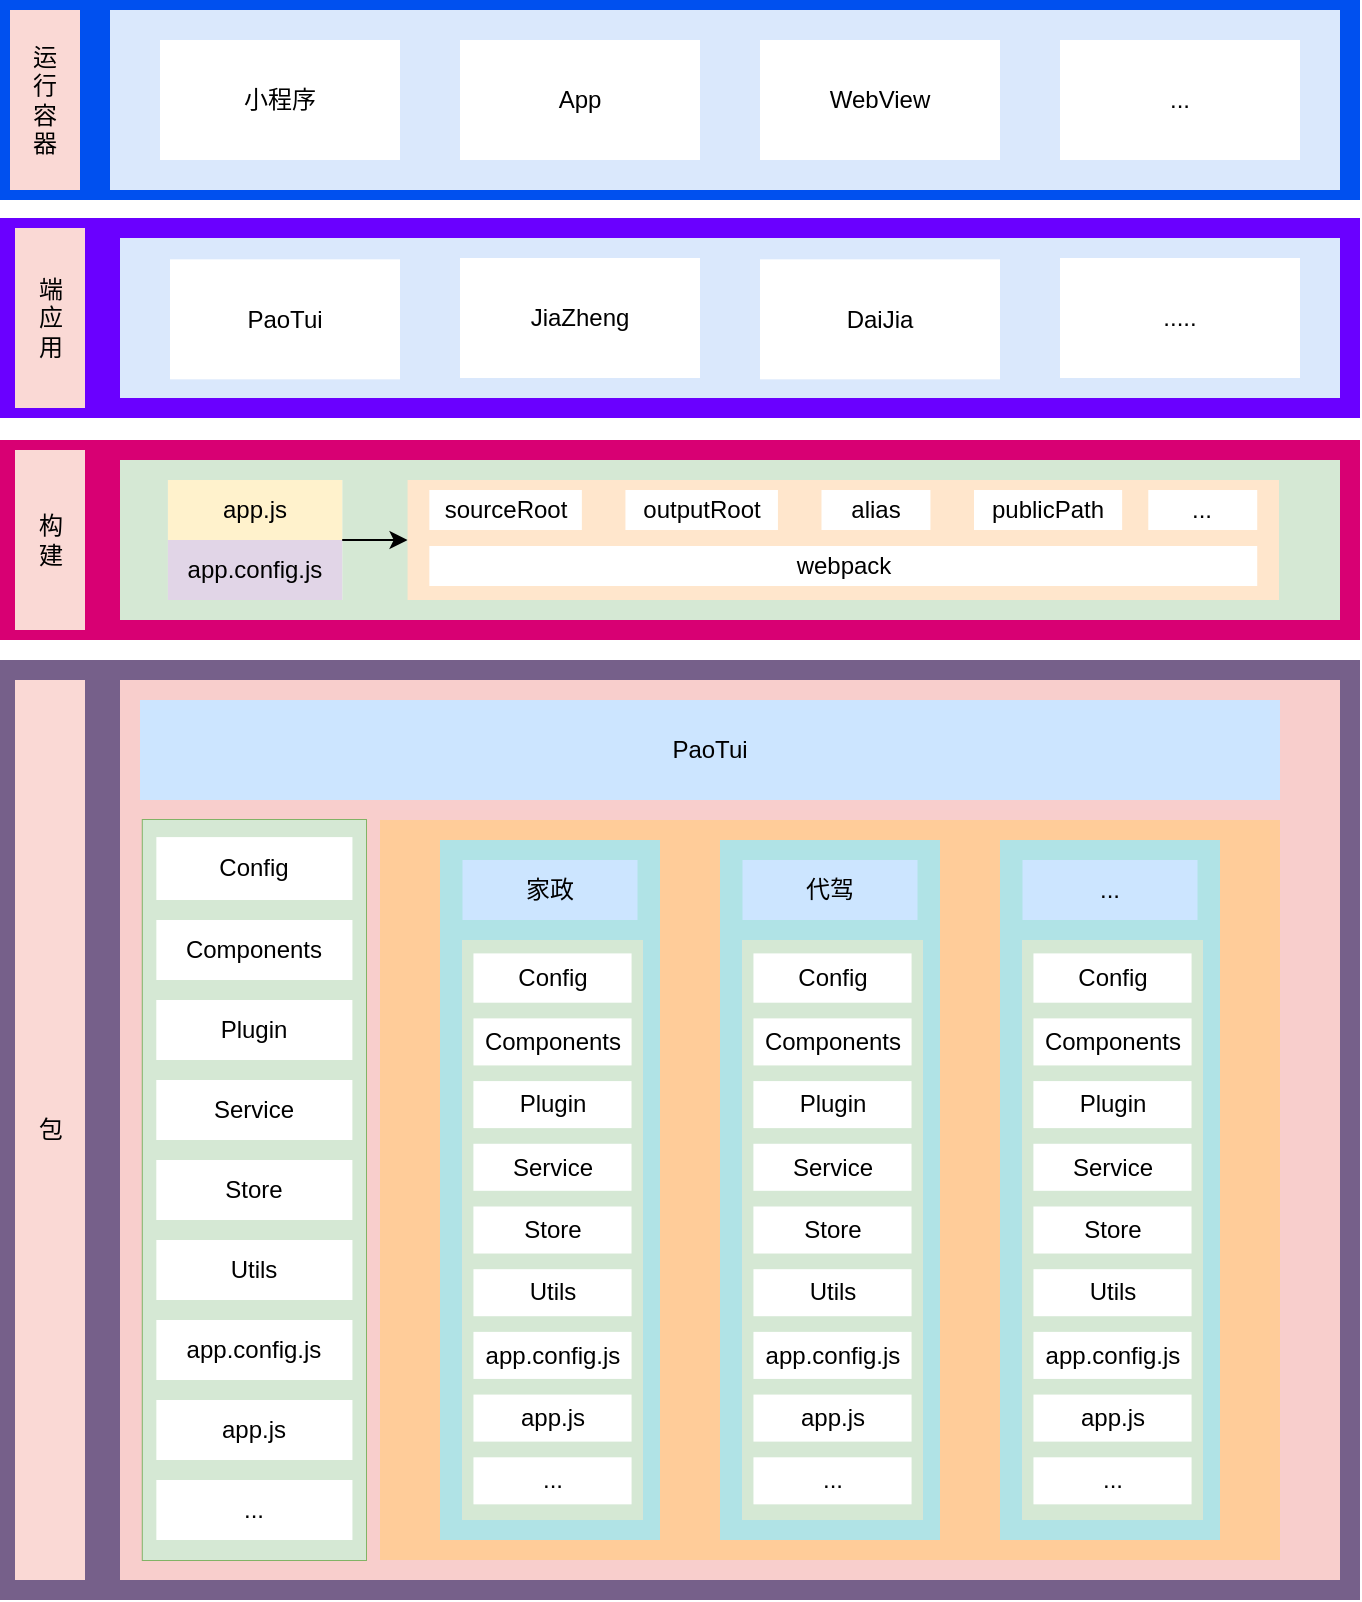 <mxfile version="17.1.5" type="github">
  <diagram id="_0Hxd0sOAMpk5L53WGlg" name="Page-1">
    <mxGraphModel dx="1018" dy="624" grid="1" gridSize="10" guides="1" tooltips="1" connect="1" arrows="1" fold="1" page="1" pageScale="1" pageWidth="827" pageHeight="1169" background="#FFFFFF" math="0" shadow="0">
      <root>
        <mxCell id="0" />
        <mxCell id="1" parent="0" />
        <mxCell id="AACugE2adlVZ0FxIYf1k-47" value="" style="group" parent="1" vertex="1" connectable="0">
          <mxGeometry x="80" y="40" width="680" height="100" as="geometry" />
        </mxCell>
        <mxCell id="AACugE2adlVZ0FxIYf1k-40" value="" style="rounded=0;whiteSpace=wrap;html=1;absoluteArcSize=1;arcSize=14;strokeWidth=2;glass=0;sketch=0;fillColor=#0050ef;strokeColor=none;fontColor=#ffffff;" parent="AACugE2adlVZ0FxIYf1k-47" vertex="1">
          <mxGeometry width="680" height="100" as="geometry" />
        </mxCell>
        <mxCell id="AACugE2adlVZ0FxIYf1k-41" value="运&lt;br&gt;行&lt;br&gt;容&lt;br&gt;器" style="rounded=0;whiteSpace=wrap;html=1;absoluteArcSize=1;arcSize=14;strokeWidth=2;glass=0;sketch=0;strokeColor=none;fillColor=#fad9d5;" parent="AACugE2adlVZ0FxIYf1k-47" vertex="1">
          <mxGeometry x="5" y="5" width="35" height="90" as="geometry" />
        </mxCell>
        <mxCell id="AACugE2adlVZ0FxIYf1k-5" value="" style="rounded=0;whiteSpace=wrap;html=1;absoluteArcSize=1;arcSize=14;strokeWidth=2;glass=0;sketch=0;fillColor=#dae8fc;strokeColor=none;" parent="AACugE2adlVZ0FxIYf1k-47" vertex="1">
          <mxGeometry x="55" y="5" width="615" height="90" as="geometry" />
        </mxCell>
        <mxCell id="AACugE2adlVZ0FxIYf1k-42" value="小程序" style="rounded=0;whiteSpace=wrap;html=1;glass=0;sketch=0;fontFamily=Helvetica;fontSize=12;strokeWidth=2;strokeColor=none;" parent="AACugE2adlVZ0FxIYf1k-47" vertex="1">
          <mxGeometry x="80" y="20" width="120" height="60" as="geometry" />
        </mxCell>
        <mxCell id="AACugE2adlVZ0FxIYf1k-43" value="App" style="rounded=0;whiteSpace=wrap;html=1;glass=0;sketch=0;fontFamily=Helvetica;fontSize=12;strokeWidth=2;strokeColor=none;" parent="AACugE2adlVZ0FxIYf1k-47" vertex="1">
          <mxGeometry x="230" y="20" width="120" height="60" as="geometry" />
        </mxCell>
        <mxCell id="AACugE2adlVZ0FxIYf1k-44" value="WebView" style="rounded=0;whiteSpace=wrap;html=1;glass=0;sketch=0;fontFamily=Helvetica;fontSize=12;strokeWidth=2;strokeColor=none;" parent="AACugE2adlVZ0FxIYf1k-47" vertex="1">
          <mxGeometry x="380" y="20" width="120" height="60" as="geometry" />
        </mxCell>
        <mxCell id="AACugE2adlVZ0FxIYf1k-45" value="..." style="rounded=0;whiteSpace=wrap;html=1;glass=0;sketch=0;fontFamily=Helvetica;fontSize=12;strokeWidth=2;strokeColor=none;" parent="AACugE2adlVZ0FxIYf1k-47" vertex="1">
          <mxGeometry x="530" y="20" width="120" height="60" as="geometry" />
        </mxCell>
        <mxCell id="AACugE2adlVZ0FxIYf1k-57" value="" style="group" parent="1" vertex="1" connectable="0">
          <mxGeometry x="80" y="149" width="680" height="100" as="geometry" />
        </mxCell>
        <mxCell id="AACugE2adlVZ0FxIYf1k-46" value="" style="verticalLabelPosition=bottom;verticalAlign=top;html=1;shape=mxgraph.basic.rect;fillColor2=none;strokeWidth=1;size=20;indent=5;rounded=0;glass=0;sketch=0;fontFamily=Helvetica;fontSize=12;fontColor=#ffffff;fillColor=#6a00ff;strokeColor=none;" parent="AACugE2adlVZ0FxIYf1k-57" vertex="1">
          <mxGeometry width="680" height="100" as="geometry" />
        </mxCell>
        <mxCell id="AACugE2adlVZ0FxIYf1k-56" value="端&lt;br&gt;应&lt;br&gt;用" style="rounded=0;whiteSpace=wrap;html=1;absoluteArcSize=1;arcSize=14;strokeWidth=2;glass=0;sketch=0;strokeColor=none;fillColor=#fad9d5;" parent="AACugE2adlVZ0FxIYf1k-57" vertex="1">
          <mxGeometry x="7.5" y="5" width="35" height="90" as="geometry" />
        </mxCell>
        <mxCell id="AACugE2adlVZ0FxIYf1k-7" value="" style="group;fillColor=#dae8fc;strokeColor=none;" parent="AACugE2adlVZ0FxIYf1k-57" vertex="1" connectable="0">
          <mxGeometry x="60" y="10" width="610" height="80" as="geometry" />
        </mxCell>
        <mxCell id="AACugE2adlVZ0FxIYf1k-6" value="" style="rounded=0;whiteSpace=wrap;html=1;absoluteArcSize=1;arcSize=14;strokeWidth=2;glass=0;sketch=0;fillColor=#dae8fc;strokeColor=none;" parent="AACugE2adlVZ0FxIYf1k-7" vertex="1">
          <mxGeometry width="610" height="80" as="geometry" />
        </mxCell>
        <mxCell id="n64PXS-GsTqBnX-N94cU-19" value="PaoTui" style="rounded=0;whiteSpace=wrap;html=1;strokeColor=none;" parent="AACugE2adlVZ0FxIYf1k-7" vertex="1">
          <mxGeometry x="25" y="10.67" width="115" height="60" as="geometry" />
        </mxCell>
        <mxCell id="n64PXS-GsTqBnX-N94cU-20" value="JiaZheng" style="rounded=0;whiteSpace=wrap;html=1;strokeColor=none;" parent="AACugE2adlVZ0FxIYf1k-7" vertex="1">
          <mxGeometry x="170" y="10" width="120" height="60" as="geometry" />
        </mxCell>
        <mxCell id="n64PXS-GsTqBnX-N94cU-21" value="DaiJia" style="rounded=0;whiteSpace=wrap;html=1;strokeColor=none;" parent="AACugE2adlVZ0FxIYf1k-7" vertex="1">
          <mxGeometry x="320" y="10.67" width="120" height="60" as="geometry" />
        </mxCell>
        <mxCell id="n64PXS-GsTqBnX-N94cU-22" value="....." style="rounded=0;whiteSpace=wrap;html=1;strokeColor=none;" parent="AACugE2adlVZ0FxIYf1k-7" vertex="1">
          <mxGeometry x="470" y="10" width="120" height="60" as="geometry" />
        </mxCell>
        <mxCell id="AACugE2adlVZ0FxIYf1k-151" value="" style="group" parent="1" vertex="1" connectable="0">
          <mxGeometry x="80" y="260" width="680" height="100" as="geometry" />
        </mxCell>
        <mxCell id="AACugE2adlVZ0FxIYf1k-58" value="" style="verticalLabelPosition=bottom;verticalAlign=top;html=1;shape=mxgraph.basic.rect;fillColor2=none;strokeWidth=1;size=20;indent=5;rounded=0;glass=0;sketch=0;fontFamily=Helvetica;fontSize=12;fontColor=#ffffff;fillColor=#d80073;strokeColor=none;" parent="AACugE2adlVZ0FxIYf1k-151" vertex="1">
          <mxGeometry width="680" height="100" as="geometry" />
        </mxCell>
        <mxCell id="AACugE2adlVZ0FxIYf1k-59" value="构&lt;br&gt;建" style="rounded=0;whiteSpace=wrap;html=1;absoluteArcSize=1;arcSize=14;strokeWidth=2;glass=0;sketch=0;strokeColor=none;fillColor=#fad9d5;" parent="AACugE2adlVZ0FxIYf1k-151" vertex="1">
          <mxGeometry x="7.5" y="5" width="35" height="90" as="geometry" />
        </mxCell>
        <mxCell id="AACugE2adlVZ0FxIYf1k-38" value="" style="group" parent="AACugE2adlVZ0FxIYf1k-151" vertex="1" connectable="0">
          <mxGeometry x="60" y="10" width="610" height="80" as="geometry" />
        </mxCell>
        <mxCell id="AACugE2adlVZ0FxIYf1k-4" value="" style="rounded=0;whiteSpace=wrap;html=1;absoluteArcSize=1;arcSize=14;strokeWidth=2;glass=0;sketch=0;fillColor=#d5e8d4;strokeColor=none;" parent="AACugE2adlVZ0FxIYf1k-38" vertex="1">
          <mxGeometry width="610" height="80" as="geometry" />
        </mxCell>
        <mxCell id="n64PXS-GsTqBnX-N94cU-31" value="" style="rounded=0;whiteSpace=wrap;html=1;strokeColor=none;" parent="AACugE2adlVZ0FxIYf1k-38" vertex="1">
          <mxGeometry x="23.964" y="10" width="87.143" height="60" as="geometry" />
        </mxCell>
        <mxCell id="n64PXS-GsTqBnX-N94cU-32" value="app.js" style="rounded=0;whiteSpace=wrap;html=1;fillColor=#fff2cc;strokeColor=none;" parent="AACugE2adlVZ0FxIYf1k-38" vertex="1">
          <mxGeometry x="23.964" y="10" width="87.143" height="30" as="geometry" />
        </mxCell>
        <mxCell id="n64PXS-GsTqBnX-N94cU-33" value="app.config.js" style="rounded=0;whiteSpace=wrap;html=1;fillColor=#e1d5e7;strokeColor=none;" parent="AACugE2adlVZ0FxIYf1k-38" vertex="1">
          <mxGeometry x="23.964" y="40" width="87.143" height="30" as="geometry" />
        </mxCell>
        <mxCell id="n64PXS-GsTqBnX-N94cU-52" value="" style="edgeStyle=orthogonalEdgeStyle;rounded=0;orthogonalLoop=1;jettySize=auto;html=1;entryX=0;entryY=0.5;entryDx=0;entryDy=0;" parent="AACugE2adlVZ0FxIYf1k-38" source="n64PXS-GsTqBnX-N94cU-31" target="n64PXS-GsTqBnX-N94cU-37" edge="1">
          <mxGeometry relative="1" as="geometry">
            <Array as="points">
              <mxPoint x="143.786" y="40" />
              <mxPoint x="143.786" y="40" />
            </Array>
          </mxGeometry>
        </mxCell>
        <mxCell id="n64PXS-GsTqBnX-N94cU-37" value="" style="rounded=0;whiteSpace=wrap;html=1;fillColor=#ffe6cc;strokeColor=none;" parent="AACugE2adlVZ0FxIYf1k-38" vertex="1">
          <mxGeometry x="143.786" y="10" width="435.714" height="60" as="geometry" />
        </mxCell>
        <mxCell id="n64PXS-GsTqBnX-N94cU-38" value="sourceRoot" style="rounded=0;whiteSpace=wrap;html=1;strokeColor=none;" parent="AACugE2adlVZ0FxIYf1k-38" vertex="1">
          <mxGeometry x="154.679" y="15" width="76.25" height="20" as="geometry" />
        </mxCell>
        <mxCell id="n64PXS-GsTqBnX-N94cU-39" value="webpack" style="rounded=0;whiteSpace=wrap;html=1;strokeColor=none;" parent="AACugE2adlVZ0FxIYf1k-38" vertex="1">
          <mxGeometry x="154.679" y="43" width="413.929" height="20" as="geometry" />
        </mxCell>
        <mxCell id="n64PXS-GsTqBnX-N94cU-42" value="outputRoot" style="rounded=0;whiteSpace=wrap;html=1;strokeColor=none;" parent="AACugE2adlVZ0FxIYf1k-38" vertex="1">
          <mxGeometry x="252.714" y="15" width="76.25" height="20" as="geometry" />
        </mxCell>
        <mxCell id="n64PXS-GsTqBnX-N94cU-43" value="alias" style="rounded=0;whiteSpace=wrap;html=1;strokeColor=none;" parent="AACugE2adlVZ0FxIYf1k-38" vertex="1">
          <mxGeometry x="350.75" y="15" width="54.464" height="20" as="geometry" />
        </mxCell>
        <mxCell id="n64PXS-GsTqBnX-N94cU-44" value="publicPath" style="rounded=0;whiteSpace=wrap;html=1;strokeColor=none;" parent="AACugE2adlVZ0FxIYf1k-38" vertex="1">
          <mxGeometry x="427" y="15" width="74.071" height="20" as="geometry" />
        </mxCell>
        <mxCell id="n64PXS-GsTqBnX-N94cU-56" value="..." style="rounded=0;whiteSpace=wrap;html=1;strokeColor=none;" parent="AACugE2adlVZ0FxIYf1k-38" vertex="1">
          <mxGeometry x="514.143" y="15" width="54.464" height="20" as="geometry" />
        </mxCell>
        <mxCell id="AACugE2adlVZ0FxIYf1k-152" value="" style="group" parent="1" vertex="1" connectable="0">
          <mxGeometry x="80" y="370" width="680" height="470" as="geometry" />
        </mxCell>
        <mxCell id="AACugE2adlVZ0FxIYf1k-60" value="" style="verticalLabelPosition=bottom;verticalAlign=top;html=1;shape=mxgraph.basic.rect;fillColor2=none;strokeWidth=1;size=0;indent=5;rounded=0;glass=0;sketch=0;fontFamily=Helvetica;fontSize=12;fontColor=#ffffff;fillColor=#76608a;strokeColor=none;" parent="AACugE2adlVZ0FxIYf1k-152" vertex="1">
          <mxGeometry width="680" height="470" as="geometry" />
        </mxCell>
        <mxCell id="AACugE2adlVZ0FxIYf1k-62" value="包" style="rounded=0;whiteSpace=wrap;html=1;absoluteArcSize=1;arcSize=14;strokeWidth=2;glass=0;sketch=0;strokeColor=none;fillColor=#fad9d5;" parent="AACugE2adlVZ0FxIYf1k-152" vertex="1">
          <mxGeometry x="7.5" y="10" width="35" height="450" as="geometry" />
        </mxCell>
        <mxCell id="AACugE2adlVZ0FxIYf1k-11" value="" style="rounded=0;whiteSpace=wrap;html=1;absoluteArcSize=1;arcSize=14;strokeWidth=2;glass=0;sketch=0;fillColor=#f8cecc;strokeColor=none;" parent="AACugE2adlVZ0FxIYf1k-152" vertex="1">
          <mxGeometry x="60" y="10" width="610" height="450" as="geometry" />
        </mxCell>
        <mxCell id="AACugE2adlVZ0FxIYf1k-12" value="PaoTui" style="rounded=0;whiteSpace=wrap;html=1;glass=0;sketch=0;strokeColor=none;fillColor=#cce5ff;" parent="AACugE2adlVZ0FxIYf1k-152" vertex="1">
          <mxGeometry x="70" y="20" width="570" height="50" as="geometry" />
        </mxCell>
        <mxCell id="AACugE2adlVZ0FxIYf1k-20" value="" style="rounded=0;whiteSpace=wrap;html=1;glass=0;sketch=0;strokeColor=none;fillColor=#ffcc99;" parent="AACugE2adlVZ0FxIYf1k-152" vertex="1">
          <mxGeometry x="190" y="80" width="450" height="370" as="geometry" />
        </mxCell>
        <mxCell id="AACugE2adlVZ0FxIYf1k-94" value="" style="group;fillColor=#d5e8d4;strokeColor=#82b366;" parent="AACugE2adlVZ0FxIYf1k-152" vertex="1" connectable="0">
          <mxGeometry x="71.39" y="80" width="111.61" height="370" as="geometry" />
        </mxCell>
        <mxCell id="AACugE2adlVZ0FxIYf1k-18" value="" style="rounded=0;whiteSpace=wrap;html=1;glass=0;sketch=0;strokeColor=none;fillColor=#d5e8d4;" parent="AACugE2adlVZ0FxIYf1k-94" vertex="1">
          <mxGeometry width="111.61" height="370" as="geometry" />
        </mxCell>
        <mxCell id="AACugE2adlVZ0FxIYf1k-22" value="Config" style="rounded=0;whiteSpace=wrap;html=1;glass=0;sketch=0;strokeColor=none;" parent="AACugE2adlVZ0FxIYf1k-94" vertex="1">
          <mxGeometry x="6.79" y="8.55" width="98.04" height="31.45" as="geometry" />
        </mxCell>
        <mxCell id="AACugE2adlVZ0FxIYf1k-24" value="Components" style="rounded=0;whiteSpace=wrap;html=1;glass=0;sketch=0;strokeColor=none;" parent="AACugE2adlVZ0FxIYf1k-94" vertex="1">
          <mxGeometry x="6.79" y="50" width="98.04" height="30" as="geometry" />
        </mxCell>
        <mxCell id="AACugE2adlVZ0FxIYf1k-28" value="Plugin" style="rounded=0;whiteSpace=wrap;html=1;glass=0;sketch=0;strokeColor=none;" parent="AACugE2adlVZ0FxIYf1k-94" vertex="1">
          <mxGeometry x="6.76" y="90" width="98.04" height="30" as="geometry" />
        </mxCell>
        <mxCell id="AACugE2adlVZ0FxIYf1k-29" value="Service" style="rounded=0;whiteSpace=wrap;html=1;glass=0;sketch=0;strokeColor=none;" parent="AACugE2adlVZ0FxIYf1k-94" vertex="1">
          <mxGeometry x="6.76" y="130" width="98.04" height="30" as="geometry" />
        </mxCell>
        <mxCell id="AACugE2adlVZ0FxIYf1k-30" value="Store" style="rounded=0;whiteSpace=wrap;html=1;glass=0;sketch=0;strokeColor=none;" parent="AACugE2adlVZ0FxIYf1k-94" vertex="1">
          <mxGeometry x="6.76" y="170" width="98.04" height="30" as="geometry" />
        </mxCell>
        <mxCell id="AACugE2adlVZ0FxIYf1k-31" value="app.js" style="rounded=0;whiteSpace=wrap;html=1;glass=0;sketch=0;strokeColor=none;" parent="AACugE2adlVZ0FxIYf1k-94" vertex="1">
          <mxGeometry x="6.79" y="290" width="98.04" height="30" as="geometry" />
        </mxCell>
        <mxCell id="AACugE2adlVZ0FxIYf1k-63" value="Utils" style="rounded=0;whiteSpace=wrap;html=1;glass=0;sketch=0;strokeColor=none;" parent="AACugE2adlVZ0FxIYf1k-94" vertex="1">
          <mxGeometry x="6.79" y="210" width="98.04" height="30" as="geometry" />
        </mxCell>
        <mxCell id="AACugE2adlVZ0FxIYf1k-64" value="app.config.js" style="rounded=0;whiteSpace=wrap;html=1;glass=0;sketch=0;strokeColor=none;" parent="AACugE2adlVZ0FxIYf1k-94" vertex="1">
          <mxGeometry x="6.79" y="250" width="98.04" height="30" as="geometry" />
        </mxCell>
        <mxCell id="AACugE2adlVZ0FxIYf1k-66" value="..." style="rounded=0;whiteSpace=wrap;html=1;glass=0;sketch=0;strokeColor=none;" parent="AACugE2adlVZ0FxIYf1k-94" vertex="1">
          <mxGeometry x="6.79" y="330" width="98.04" height="30" as="geometry" />
        </mxCell>
        <mxCell id="AACugE2adlVZ0FxIYf1k-106" value="" style="group" parent="AACugE2adlVZ0FxIYf1k-152" vertex="1" connectable="0">
          <mxGeometry x="220" y="90" width="110" height="350" as="geometry" />
        </mxCell>
        <mxCell id="AACugE2adlVZ0FxIYf1k-68" value="" style="verticalLabelPosition=bottom;verticalAlign=top;html=1;shape=mxgraph.basic.rect;fillColor2=none;strokeWidth=1;size=20;indent=5;rounded=0;glass=0;sketch=0;fontFamily=Helvetica;fontSize=12;fillColor=#b0e3e6;strokeColor=none;" parent="AACugE2adlVZ0FxIYf1k-106" vertex="1">
          <mxGeometry width="110" height="350" as="geometry" />
        </mxCell>
        <mxCell id="AACugE2adlVZ0FxIYf1k-71" value="家政" style="rounded=0;whiteSpace=wrap;html=1;glass=0;sketch=0;fontFamily=Helvetica;fontSize=12;strokeColor=none;strokeWidth=2;fillColor=#cce5ff;" parent="AACugE2adlVZ0FxIYf1k-106" vertex="1">
          <mxGeometry x="11.25" y="10" width="87.5" height="30" as="geometry" />
        </mxCell>
        <mxCell id="AACugE2adlVZ0FxIYf1k-95" value="" style="group;fillColor=#ffe6cc;strokeColor=none;" parent="AACugE2adlVZ0FxIYf1k-106" vertex="1" connectable="0">
          <mxGeometry x="11.25" y="50" width="90" height="290" as="geometry" />
        </mxCell>
        <mxCell id="AACugE2adlVZ0FxIYf1k-96" value="" style="rounded=0;whiteSpace=wrap;html=1;glass=0;sketch=0;strokeColor=none;fillColor=#d5e8d4;" parent="AACugE2adlVZ0FxIYf1k-95" vertex="1">
          <mxGeometry width="90" height="290" as="geometry" />
        </mxCell>
        <mxCell id="AACugE2adlVZ0FxIYf1k-97" value="Config" style="rounded=0;whiteSpace=wrap;html=1;glass=0;sketch=0;strokeColor=none;" parent="AACugE2adlVZ0FxIYf1k-95" vertex="1">
          <mxGeometry x="5.475" y="6.701" width="79.057" height="24.65" as="geometry" />
        </mxCell>
        <mxCell id="AACugE2adlVZ0FxIYf1k-98" value="Components" style="rounded=0;whiteSpace=wrap;html=1;glass=0;sketch=0;strokeColor=none;" parent="AACugE2adlVZ0FxIYf1k-95" vertex="1">
          <mxGeometry x="5.475" y="39.189" width="79.057" height="23.514" as="geometry" />
        </mxCell>
        <mxCell id="AACugE2adlVZ0FxIYf1k-99" value="Plugin" style="rounded=0;whiteSpace=wrap;html=1;glass=0;sketch=0;strokeColor=none;" parent="AACugE2adlVZ0FxIYf1k-95" vertex="1">
          <mxGeometry x="5.451" y="70.541" width="79.057" height="23.514" as="geometry" />
        </mxCell>
        <mxCell id="AACugE2adlVZ0FxIYf1k-100" value="Service" style="rounded=0;whiteSpace=wrap;html=1;glass=0;sketch=0;strokeColor=none;" parent="AACugE2adlVZ0FxIYf1k-95" vertex="1">
          <mxGeometry x="5.451" y="101.892" width="79.057" height="23.514" as="geometry" />
        </mxCell>
        <mxCell id="AACugE2adlVZ0FxIYf1k-101" value="Store" style="rounded=0;whiteSpace=wrap;html=1;glass=0;sketch=0;strokeColor=none;" parent="AACugE2adlVZ0FxIYf1k-95" vertex="1">
          <mxGeometry x="5.451" y="133.243" width="79.057" height="23.514" as="geometry" />
        </mxCell>
        <mxCell id="AACugE2adlVZ0FxIYf1k-102" value="app.js" style="rounded=0;whiteSpace=wrap;html=1;glass=0;sketch=0;strokeColor=none;" parent="AACugE2adlVZ0FxIYf1k-95" vertex="1">
          <mxGeometry x="5.475" y="227.297" width="79.057" height="23.514" as="geometry" />
        </mxCell>
        <mxCell id="AACugE2adlVZ0FxIYf1k-103" value="Utils" style="rounded=0;whiteSpace=wrap;html=1;glass=0;sketch=0;strokeColor=none;" parent="AACugE2adlVZ0FxIYf1k-95" vertex="1">
          <mxGeometry x="5.475" y="164.595" width="79.057" height="23.514" as="geometry" />
        </mxCell>
        <mxCell id="AACugE2adlVZ0FxIYf1k-104" value="app.config.js" style="rounded=0;whiteSpace=wrap;html=1;glass=0;sketch=0;strokeColor=none;" parent="AACugE2adlVZ0FxIYf1k-95" vertex="1">
          <mxGeometry x="5.475" y="195.946" width="79.057" height="23.514" as="geometry" />
        </mxCell>
        <mxCell id="AACugE2adlVZ0FxIYf1k-105" value="..." style="rounded=0;whiteSpace=wrap;html=1;glass=0;sketch=0;strokeColor=none;" parent="AACugE2adlVZ0FxIYf1k-95" vertex="1">
          <mxGeometry x="5.475" y="258.649" width="79.057" height="23.514" as="geometry" />
        </mxCell>
        <mxCell id="AACugE2adlVZ0FxIYf1k-107" value="" style="group" parent="AACugE2adlVZ0FxIYf1k-152" vertex="1" connectable="0">
          <mxGeometry x="360" y="90" width="110" height="350" as="geometry" />
        </mxCell>
        <mxCell id="AACugE2adlVZ0FxIYf1k-108" value="" style="verticalLabelPosition=bottom;verticalAlign=top;html=1;shape=mxgraph.basic.rect;fillColor2=none;strokeWidth=1;size=20;indent=5;rounded=0;glass=0;sketch=0;fontFamily=Helvetica;fontSize=12;fillColor=#b0e3e6;strokeColor=none;" parent="AACugE2adlVZ0FxIYf1k-107" vertex="1">
          <mxGeometry width="110" height="350" as="geometry" />
        </mxCell>
        <mxCell id="AACugE2adlVZ0FxIYf1k-109" value="代驾" style="rounded=0;whiteSpace=wrap;html=1;glass=0;sketch=0;fontFamily=Helvetica;fontSize=12;strokeColor=none;strokeWidth=2;fillColor=#cce5ff;" parent="AACugE2adlVZ0FxIYf1k-107" vertex="1">
          <mxGeometry x="11.25" y="10" width="87.5" height="30" as="geometry" />
        </mxCell>
        <mxCell id="AACugE2adlVZ0FxIYf1k-110" value="" style="group;fillColor=#ffe6cc;strokeColor=none;" parent="AACugE2adlVZ0FxIYf1k-107" vertex="1" connectable="0">
          <mxGeometry x="11.25" y="50" width="90" height="290" as="geometry" />
        </mxCell>
        <mxCell id="AACugE2adlVZ0FxIYf1k-111" value="" style="rounded=0;whiteSpace=wrap;html=1;glass=0;sketch=0;strokeColor=none;fillColor=#d5e8d4;" parent="AACugE2adlVZ0FxIYf1k-110" vertex="1">
          <mxGeometry width="90" height="290" as="geometry" />
        </mxCell>
        <mxCell id="AACugE2adlVZ0FxIYf1k-112" value="Config" style="rounded=0;whiteSpace=wrap;html=1;glass=0;sketch=0;strokeColor=none;" parent="AACugE2adlVZ0FxIYf1k-110" vertex="1">
          <mxGeometry x="5.475" y="6.701" width="79.057" height="24.65" as="geometry" />
        </mxCell>
        <mxCell id="AACugE2adlVZ0FxIYf1k-113" value="Components" style="rounded=0;whiteSpace=wrap;html=1;glass=0;sketch=0;strokeColor=none;" parent="AACugE2adlVZ0FxIYf1k-110" vertex="1">
          <mxGeometry x="5.475" y="39.189" width="79.057" height="23.514" as="geometry" />
        </mxCell>
        <mxCell id="AACugE2adlVZ0FxIYf1k-114" value="Plugin" style="rounded=0;whiteSpace=wrap;html=1;glass=0;sketch=0;strokeColor=none;" parent="AACugE2adlVZ0FxIYf1k-110" vertex="1">
          <mxGeometry x="5.451" y="70.541" width="79.057" height="23.514" as="geometry" />
        </mxCell>
        <mxCell id="AACugE2adlVZ0FxIYf1k-115" value="Service" style="rounded=0;whiteSpace=wrap;html=1;glass=0;sketch=0;strokeColor=none;" parent="AACugE2adlVZ0FxIYf1k-110" vertex="1">
          <mxGeometry x="5.451" y="101.892" width="79.057" height="23.514" as="geometry" />
        </mxCell>
        <mxCell id="AACugE2adlVZ0FxIYf1k-116" value="Store" style="rounded=0;whiteSpace=wrap;html=1;glass=0;sketch=0;strokeColor=none;" parent="AACugE2adlVZ0FxIYf1k-110" vertex="1">
          <mxGeometry x="5.451" y="133.243" width="79.057" height="23.514" as="geometry" />
        </mxCell>
        <mxCell id="AACugE2adlVZ0FxIYf1k-117" value="app.js" style="rounded=0;whiteSpace=wrap;html=1;glass=0;sketch=0;strokeColor=none;" parent="AACugE2adlVZ0FxIYf1k-110" vertex="1">
          <mxGeometry x="5.475" y="227.297" width="79.057" height="23.514" as="geometry" />
        </mxCell>
        <mxCell id="AACugE2adlVZ0FxIYf1k-118" value="Utils" style="rounded=0;whiteSpace=wrap;html=1;glass=0;sketch=0;strokeColor=none;" parent="AACugE2adlVZ0FxIYf1k-110" vertex="1">
          <mxGeometry x="5.475" y="164.595" width="79.057" height="23.514" as="geometry" />
        </mxCell>
        <mxCell id="AACugE2adlVZ0FxIYf1k-119" value="app.config.js" style="rounded=0;whiteSpace=wrap;html=1;glass=0;sketch=0;strokeColor=none;" parent="AACugE2adlVZ0FxIYf1k-110" vertex="1">
          <mxGeometry x="5.475" y="195.946" width="79.057" height="23.514" as="geometry" />
        </mxCell>
        <mxCell id="AACugE2adlVZ0FxIYf1k-120" value="..." style="rounded=0;whiteSpace=wrap;html=1;glass=0;sketch=0;strokeColor=none;" parent="AACugE2adlVZ0FxIYf1k-110" vertex="1">
          <mxGeometry x="5.475" y="258.649" width="79.057" height="23.514" as="geometry" />
        </mxCell>
        <mxCell id="AACugE2adlVZ0FxIYf1k-121" value="" style="group" parent="AACugE2adlVZ0FxIYf1k-152" vertex="1" connectable="0">
          <mxGeometry x="500" y="90" width="110" height="350" as="geometry" />
        </mxCell>
        <mxCell id="AACugE2adlVZ0FxIYf1k-122" value="" style="verticalLabelPosition=bottom;verticalAlign=top;html=1;shape=mxgraph.basic.rect;fillColor2=none;strokeWidth=1;size=20;indent=5;rounded=0;glass=0;sketch=0;fontFamily=Helvetica;fontSize=12;fillColor=#b0e3e6;strokeColor=none;" parent="AACugE2adlVZ0FxIYf1k-121" vertex="1">
          <mxGeometry width="110" height="350" as="geometry" />
        </mxCell>
        <mxCell id="AACugE2adlVZ0FxIYf1k-123" value="..." style="rounded=0;whiteSpace=wrap;html=1;glass=0;sketch=0;fontFamily=Helvetica;fontSize=12;strokeColor=none;strokeWidth=2;fillColor=#cce5ff;" parent="AACugE2adlVZ0FxIYf1k-121" vertex="1">
          <mxGeometry x="11.25" y="10" width="87.5" height="30" as="geometry" />
        </mxCell>
        <mxCell id="AACugE2adlVZ0FxIYf1k-124" value="" style="group;fillColor=#ffe6cc;strokeColor=none;" parent="AACugE2adlVZ0FxIYf1k-121" vertex="1" connectable="0">
          <mxGeometry x="11.25" y="50" width="90" height="290" as="geometry" />
        </mxCell>
        <mxCell id="AACugE2adlVZ0FxIYf1k-125" value="" style="rounded=0;whiteSpace=wrap;html=1;glass=0;sketch=0;strokeColor=none;fillColor=#d5e8d4;" parent="AACugE2adlVZ0FxIYf1k-124" vertex="1">
          <mxGeometry width="90" height="290" as="geometry" />
        </mxCell>
        <mxCell id="AACugE2adlVZ0FxIYf1k-126" value="Config" style="rounded=0;whiteSpace=wrap;html=1;glass=0;sketch=0;strokeColor=none;" parent="AACugE2adlVZ0FxIYf1k-124" vertex="1">
          <mxGeometry x="5.475" y="6.701" width="79.057" height="24.65" as="geometry" />
        </mxCell>
        <mxCell id="AACugE2adlVZ0FxIYf1k-127" value="Components" style="rounded=0;whiteSpace=wrap;html=1;glass=0;sketch=0;strokeColor=none;" parent="AACugE2adlVZ0FxIYf1k-124" vertex="1">
          <mxGeometry x="5.475" y="39.189" width="79.057" height="23.514" as="geometry" />
        </mxCell>
        <mxCell id="AACugE2adlVZ0FxIYf1k-128" value="Plugin" style="rounded=0;whiteSpace=wrap;html=1;glass=0;sketch=0;strokeColor=none;" parent="AACugE2adlVZ0FxIYf1k-124" vertex="1">
          <mxGeometry x="5.451" y="70.541" width="79.057" height="23.514" as="geometry" />
        </mxCell>
        <mxCell id="AACugE2adlVZ0FxIYf1k-129" value="Service" style="rounded=0;whiteSpace=wrap;html=1;glass=0;sketch=0;strokeColor=none;" parent="AACugE2adlVZ0FxIYf1k-124" vertex="1">
          <mxGeometry x="5.451" y="101.892" width="79.057" height="23.514" as="geometry" />
        </mxCell>
        <mxCell id="AACugE2adlVZ0FxIYf1k-130" value="Store" style="rounded=0;whiteSpace=wrap;html=1;glass=0;sketch=0;strokeColor=none;" parent="AACugE2adlVZ0FxIYf1k-124" vertex="1">
          <mxGeometry x="5.451" y="133.243" width="79.057" height="23.514" as="geometry" />
        </mxCell>
        <mxCell id="AACugE2adlVZ0FxIYf1k-131" value="app.js" style="rounded=0;whiteSpace=wrap;html=1;glass=0;sketch=0;strokeColor=none;" parent="AACugE2adlVZ0FxIYf1k-124" vertex="1">
          <mxGeometry x="5.475" y="227.297" width="79.057" height="23.514" as="geometry" />
        </mxCell>
        <mxCell id="AACugE2adlVZ0FxIYf1k-132" value="Utils" style="rounded=0;whiteSpace=wrap;html=1;glass=0;sketch=0;strokeColor=none;" parent="AACugE2adlVZ0FxIYf1k-124" vertex="1">
          <mxGeometry x="5.475" y="164.595" width="79.057" height="23.514" as="geometry" />
        </mxCell>
        <mxCell id="AACugE2adlVZ0FxIYf1k-133" value="app.config.js" style="rounded=0;whiteSpace=wrap;html=1;glass=0;sketch=0;strokeColor=none;" parent="AACugE2adlVZ0FxIYf1k-124" vertex="1">
          <mxGeometry x="5.475" y="195.946" width="79.057" height="23.514" as="geometry" />
        </mxCell>
        <mxCell id="AACugE2adlVZ0FxIYf1k-134" value="..." style="rounded=0;whiteSpace=wrap;html=1;glass=0;sketch=0;strokeColor=none;" parent="AACugE2adlVZ0FxIYf1k-124" vertex="1">
          <mxGeometry x="5.475" y="258.649" width="79.057" height="23.514" as="geometry" />
        </mxCell>
      </root>
    </mxGraphModel>
  </diagram>
</mxfile>
